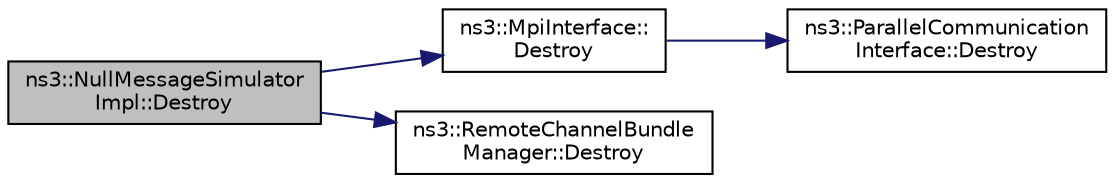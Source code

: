 digraph "ns3::NullMessageSimulatorImpl::Destroy"
{
 // LATEX_PDF_SIZE
  edge [fontname="Helvetica",fontsize="10",labelfontname="Helvetica",labelfontsize="10"];
  node [fontname="Helvetica",fontsize="10",shape=record];
  rankdir="LR";
  Node1 [label="ns3::NullMessageSimulator\lImpl::Destroy",height=0.2,width=0.4,color="black", fillcolor="grey75", style="filled", fontcolor="black",tooltip="Execute the events scheduled with ScheduleDestroy()."];
  Node1 -> Node2 [color="midnightblue",fontsize="10",style="solid",fontname="Helvetica"];
  Node2 [label="ns3::MpiInterface::\lDestroy",height=0.2,width=0.4,color="black", fillcolor="white", style="filled",URL="$classns3_1_1_mpi_interface.html#a6cc83aa90c7e203219f8aa3889ae44f7",tooltip="Deletes storage used by the parallel environment."];
  Node2 -> Node3 [color="midnightblue",fontsize="10",style="solid",fontname="Helvetica"];
  Node3 [label="ns3::ParallelCommunication\lInterface::Destroy",height=0.2,width=0.4,color="black", fillcolor="white", style="filled",URL="$classns3_1_1_parallel_communication_interface.html#ab647bad738a7ae91d8a993880c7ece10",tooltip="Deletes storage used by the parallel environment."];
  Node1 -> Node4 [color="midnightblue",fontsize="10",style="solid",fontname="Helvetica"];
  Node4 [label="ns3::RemoteChannelBundle\lManager::Destroy",height=0.2,width=0.4,color="black", fillcolor="white", style="filled",URL="$classns3_1_1_remote_channel_bundle_manager.html#ab6be525e9be8b1406d95ed9f88d06b1f",tooltip="Destroy the singleton."];
}
